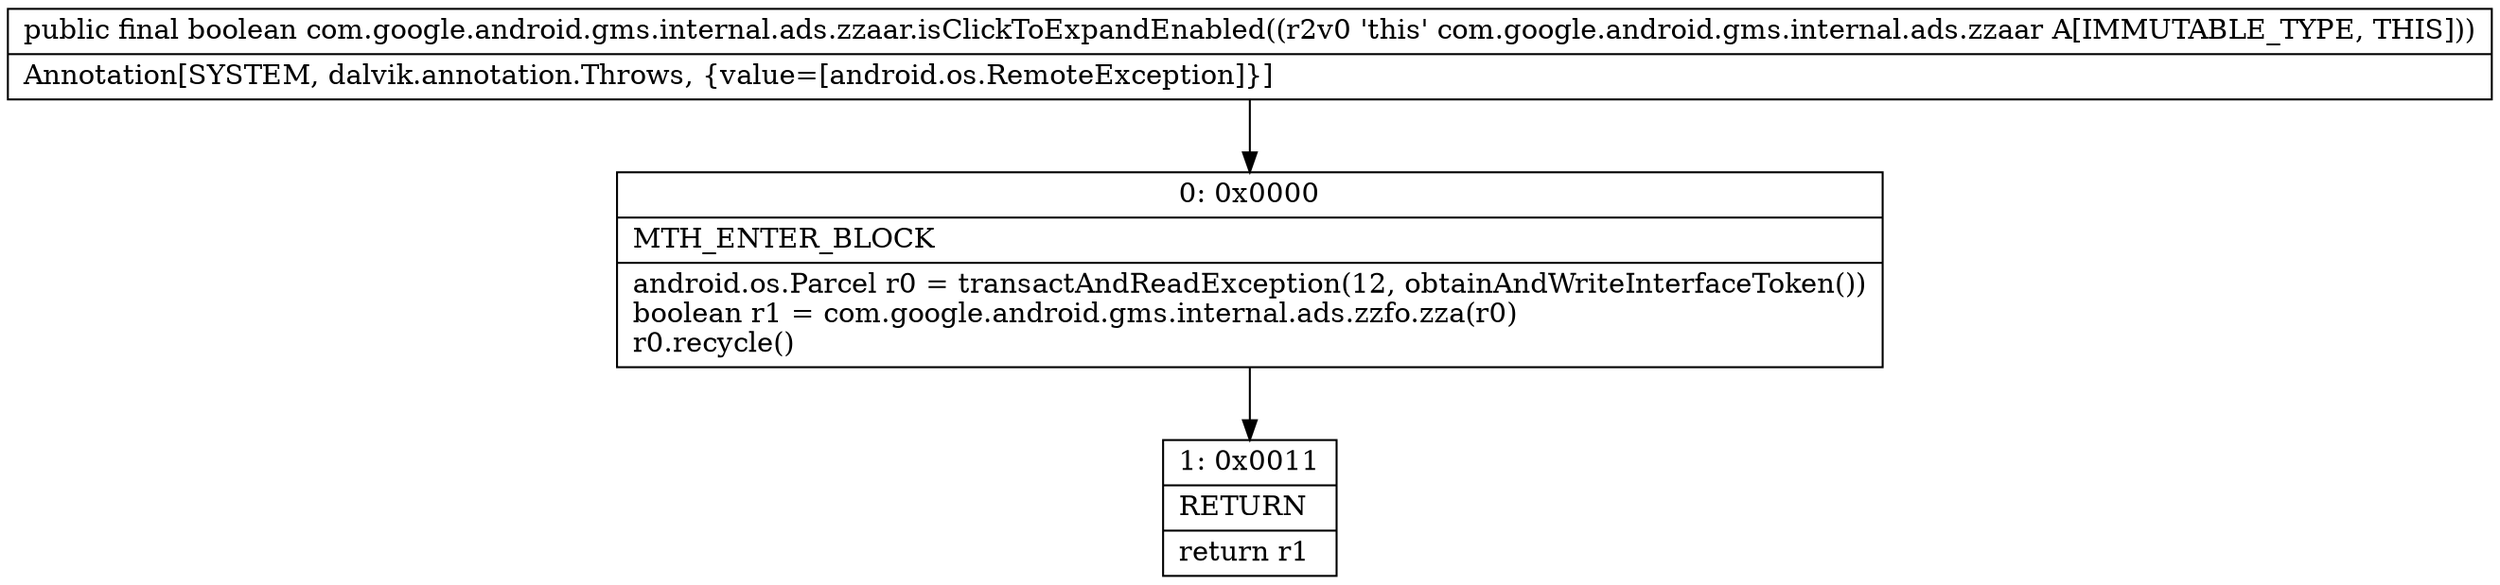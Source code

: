 digraph "CFG forcom.google.android.gms.internal.ads.zzaar.isClickToExpandEnabled()Z" {
Node_0 [shape=record,label="{0\:\ 0x0000|MTH_ENTER_BLOCK\l|android.os.Parcel r0 = transactAndReadException(12, obtainAndWriteInterfaceToken())\lboolean r1 = com.google.android.gms.internal.ads.zzfo.zza(r0)\lr0.recycle()\l}"];
Node_1 [shape=record,label="{1\:\ 0x0011|RETURN\l|return r1\l}"];
MethodNode[shape=record,label="{public final boolean com.google.android.gms.internal.ads.zzaar.isClickToExpandEnabled((r2v0 'this' com.google.android.gms.internal.ads.zzaar A[IMMUTABLE_TYPE, THIS]))  | Annotation[SYSTEM, dalvik.annotation.Throws, \{value=[android.os.RemoteException]\}]\l}"];
MethodNode -> Node_0;
Node_0 -> Node_1;
}


